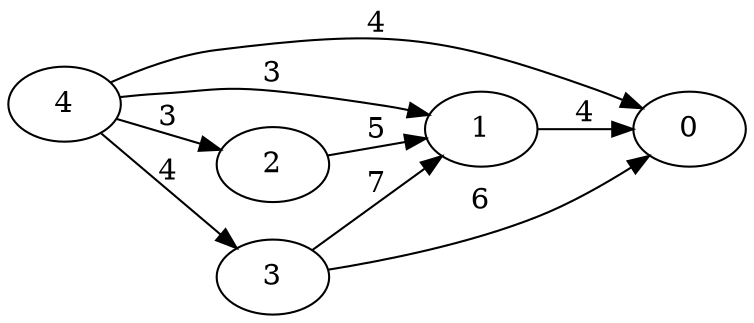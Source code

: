 digraph G {
ranksep = "equally";
rankdir = LR;
{rank = same; 0; };
{rank = same; 1; };
{rank = same; };
{rank = same; 2; };
{rank = same; };
{rank = same; 3; };
{rank = same; };
{rank = same; 4; };
{rank = same; };
0
1->0[label="4"];
2->1[label="5"];
3->1[label="7"];
3->0[label="6"];
4->2[label="3"];
4->3[label="4"];
4->1[label="3"];
4->0[label="4"];
}
